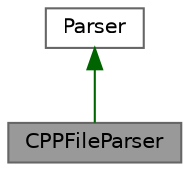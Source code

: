 digraph "CPPFileParser"
{
 // LATEX_PDF_SIZE
  bgcolor="transparent";
  edge [fontname=Helvetica,fontsize=10,labelfontname=Helvetica,labelfontsize=10];
  node [fontname=Helvetica,fontsize=10,shape=box,height=0.2,width=0.4];
  Node1 [id="Node000001",label="CPPFileParser",height=0.2,width=0.4,color="gray40", fillcolor="grey60", style="filled", fontcolor="black",tooltip=" "];
  Node2 -> Node1 [id="edge2_Node000001_Node000002",dir="back",color="darkgreen",style="solid",tooltip=" "];
  Node2 [id="Node000002",label="Parser",height=0.2,width=0.4,color="gray40", fillcolor="white", style="filled",URL="$class_parser.html",tooltip=" "];
}
